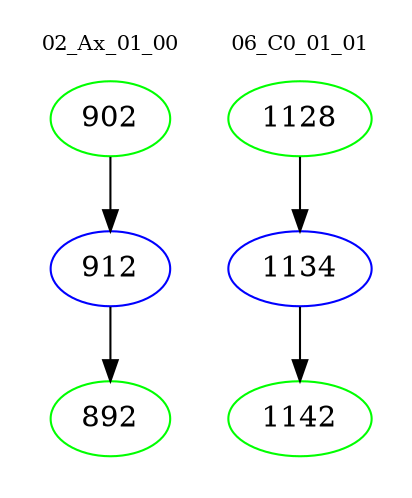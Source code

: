 digraph{
subgraph cluster_0 {
color = white
label = "02_Ax_01_00";
fontsize=10;
T0_902 [label="902", color="green"]
T0_902 -> T0_912 [color="black"]
T0_912 [label="912", color="blue"]
T0_912 -> T0_892 [color="black"]
T0_892 [label="892", color="green"]
}
subgraph cluster_1 {
color = white
label = "06_C0_01_01";
fontsize=10;
T1_1128 [label="1128", color="green"]
T1_1128 -> T1_1134 [color="black"]
T1_1134 [label="1134", color="blue"]
T1_1134 -> T1_1142 [color="black"]
T1_1142 [label="1142", color="green"]
}
}
